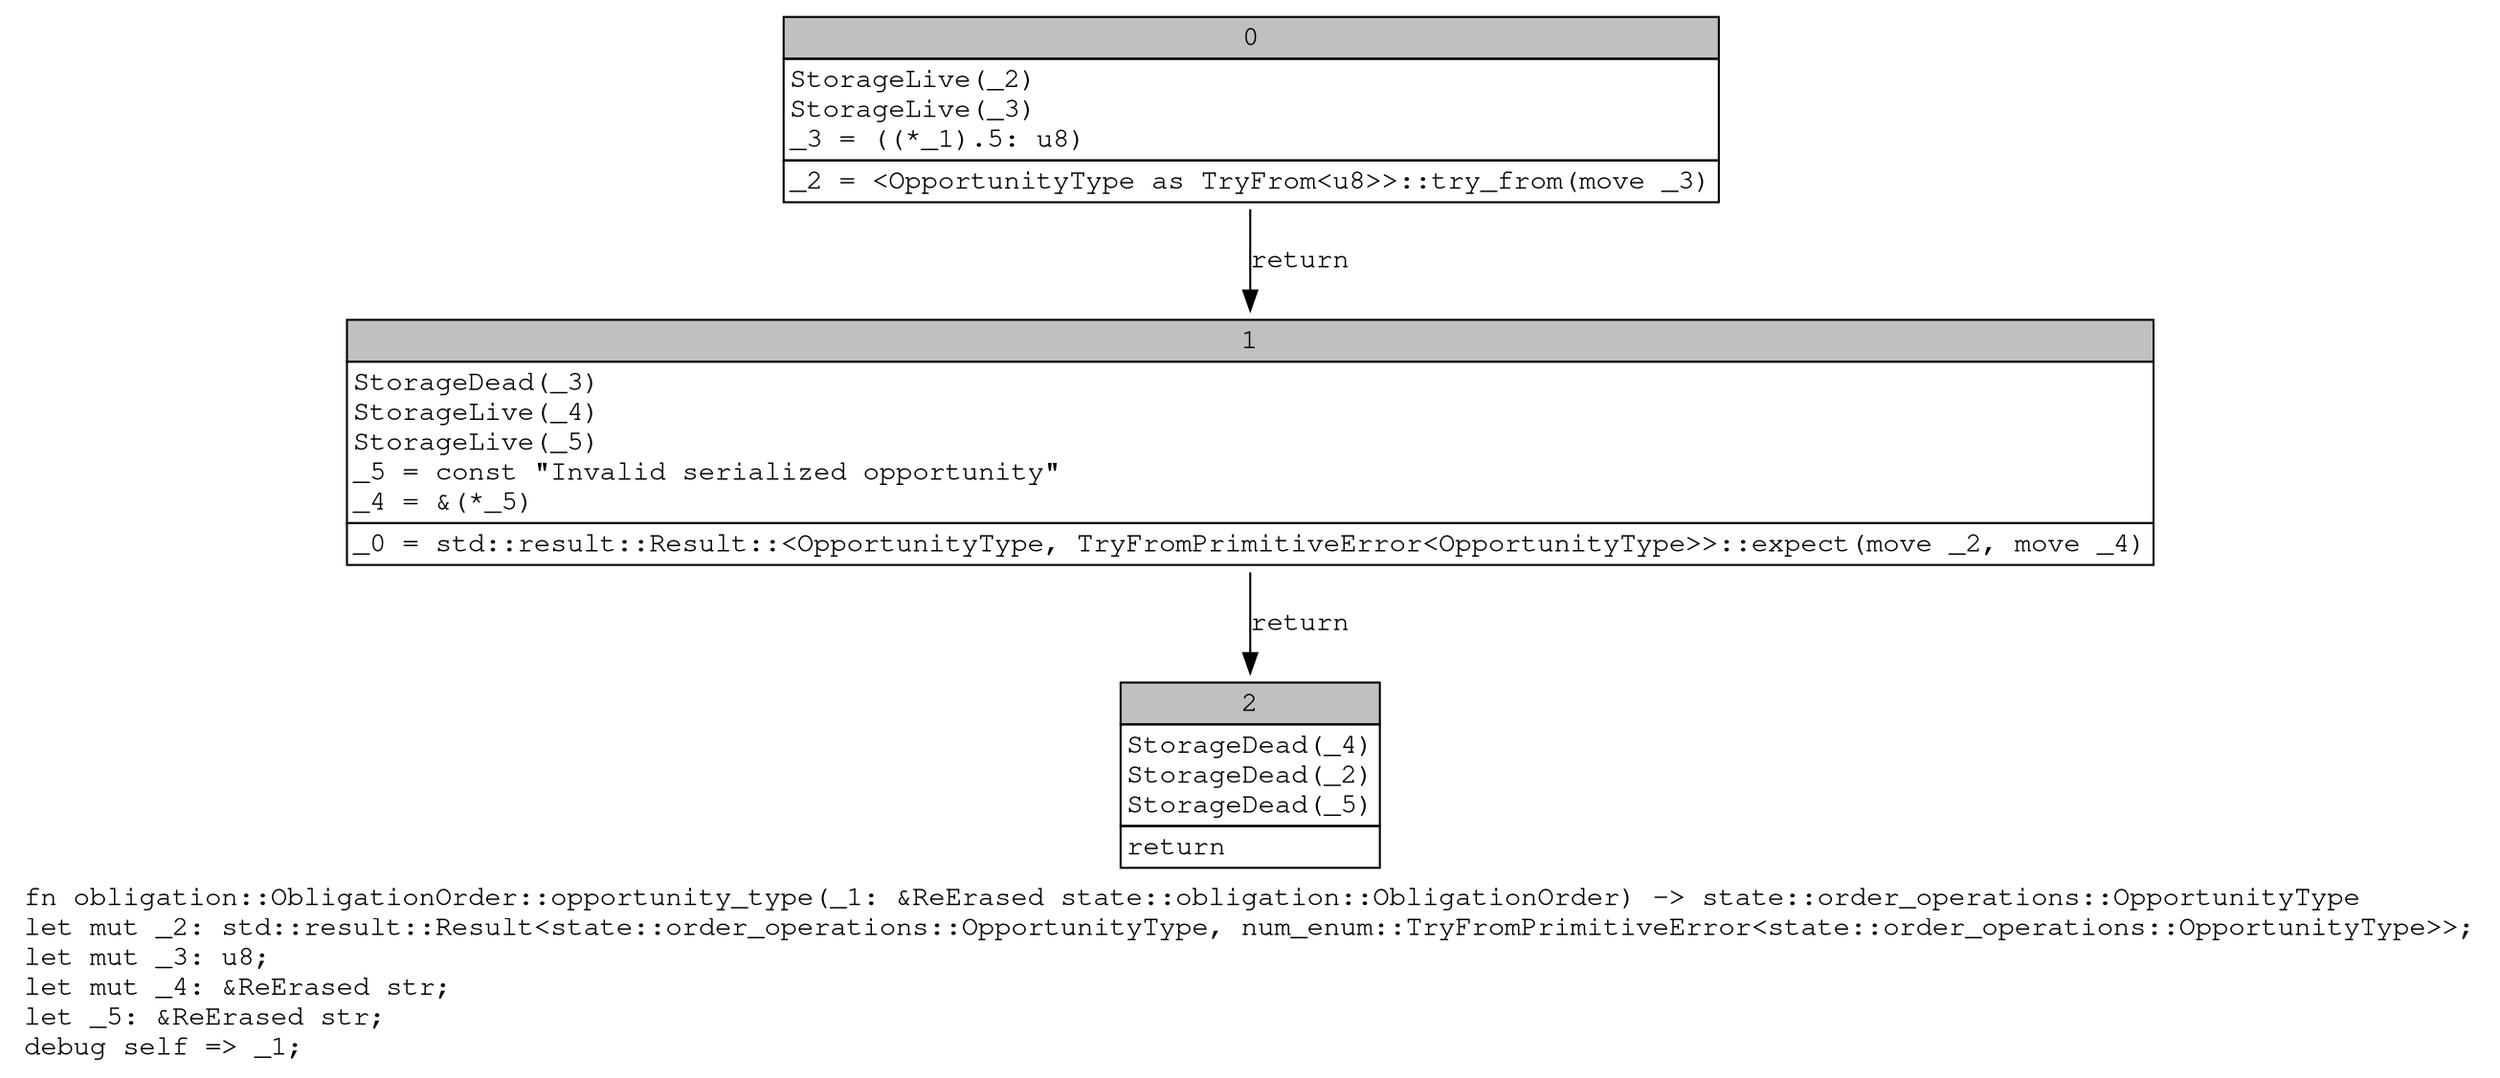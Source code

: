 digraph Mir_0_1744 {
    graph [fontname="Courier, monospace"];
    node [fontname="Courier, monospace"];
    edge [fontname="Courier, monospace"];
    label=<fn obligation::ObligationOrder::opportunity_type(_1: &amp;ReErased state::obligation::ObligationOrder) -&gt; state::order_operations::OpportunityType<br align="left"/>let mut _2: std::result::Result&lt;state::order_operations::OpportunityType, num_enum::TryFromPrimitiveError&lt;state::order_operations::OpportunityType&gt;&gt;;<br align="left"/>let mut _3: u8;<br align="left"/>let mut _4: &amp;ReErased str;<br align="left"/>let _5: &amp;ReErased str;<br align="left"/>debug self =&gt; _1;<br align="left"/>>;
    bb0__0_1744 [shape="none", label=<<table border="0" cellborder="1" cellspacing="0"><tr><td bgcolor="gray" align="center" colspan="1">0</td></tr><tr><td align="left" balign="left">StorageLive(_2)<br/>StorageLive(_3)<br/>_3 = ((*_1).5: u8)<br/></td></tr><tr><td align="left">_2 = &lt;OpportunityType as TryFrom&lt;u8&gt;&gt;::try_from(move _3)</td></tr></table>>];
    bb1__0_1744 [shape="none", label=<<table border="0" cellborder="1" cellspacing="0"><tr><td bgcolor="gray" align="center" colspan="1">1</td></tr><tr><td align="left" balign="left">StorageDead(_3)<br/>StorageLive(_4)<br/>StorageLive(_5)<br/>_5 = const &quot;Invalid serialized opportunity&quot;<br/>_4 = &amp;(*_5)<br/></td></tr><tr><td align="left">_0 = std::result::Result::&lt;OpportunityType, TryFromPrimitiveError&lt;OpportunityType&gt;&gt;::expect(move _2, move _4)</td></tr></table>>];
    bb2__0_1744 [shape="none", label=<<table border="0" cellborder="1" cellspacing="0"><tr><td bgcolor="gray" align="center" colspan="1">2</td></tr><tr><td align="left" balign="left">StorageDead(_4)<br/>StorageDead(_2)<br/>StorageDead(_5)<br/></td></tr><tr><td align="left">return</td></tr></table>>];
    bb0__0_1744 -> bb1__0_1744 [label="return"];
    bb1__0_1744 -> bb2__0_1744 [label="return"];
}
